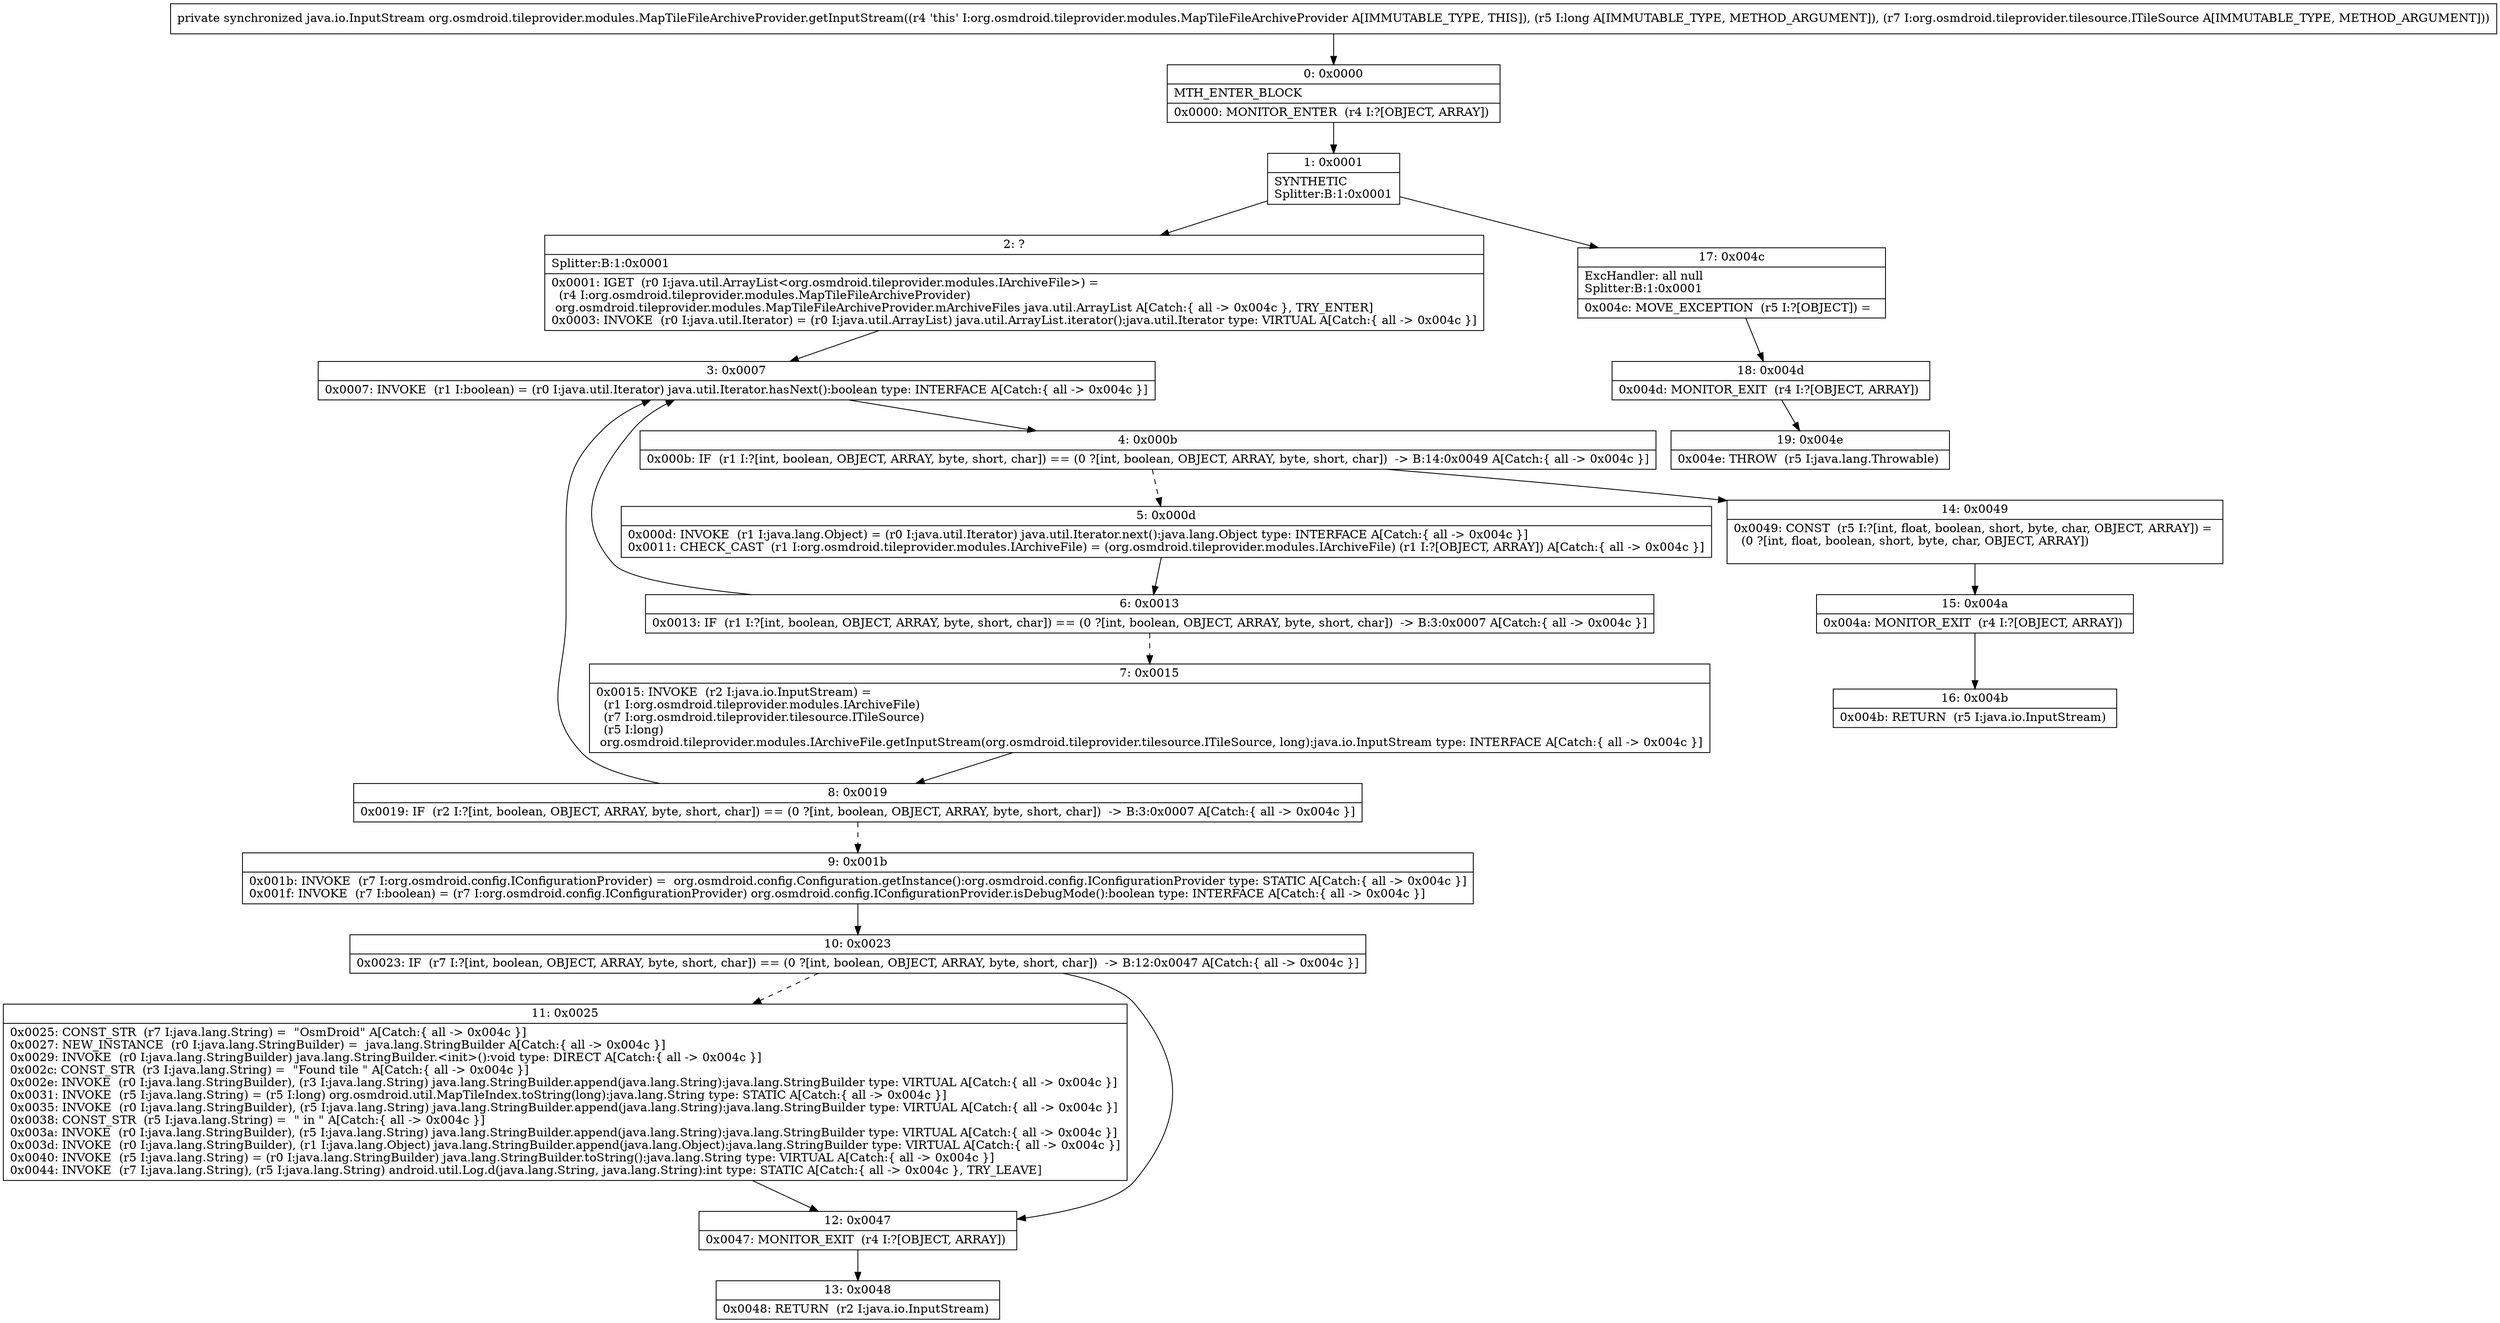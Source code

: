 digraph "CFG fororg.osmdroid.tileprovider.modules.MapTileFileArchiveProvider.getInputStream(JLorg\/osmdroid\/tileprovider\/tilesource\/ITileSource;)Ljava\/io\/InputStream;" {
Node_0 [shape=record,label="{0\:\ 0x0000|MTH_ENTER_BLOCK\l|0x0000: MONITOR_ENTER  (r4 I:?[OBJECT, ARRAY]) \l}"];
Node_1 [shape=record,label="{1\:\ 0x0001|SYNTHETIC\lSplitter:B:1:0x0001\l}"];
Node_2 [shape=record,label="{2\:\ ?|Splitter:B:1:0x0001\l|0x0001: IGET  (r0 I:java.util.ArrayList\<org.osmdroid.tileprovider.modules.IArchiveFile\>) = \l  (r4 I:org.osmdroid.tileprovider.modules.MapTileFileArchiveProvider)\l org.osmdroid.tileprovider.modules.MapTileFileArchiveProvider.mArchiveFiles java.util.ArrayList A[Catch:\{ all \-\> 0x004c \}, TRY_ENTER]\l0x0003: INVOKE  (r0 I:java.util.Iterator) = (r0 I:java.util.ArrayList) java.util.ArrayList.iterator():java.util.Iterator type: VIRTUAL A[Catch:\{ all \-\> 0x004c \}]\l}"];
Node_3 [shape=record,label="{3\:\ 0x0007|0x0007: INVOKE  (r1 I:boolean) = (r0 I:java.util.Iterator) java.util.Iterator.hasNext():boolean type: INTERFACE A[Catch:\{ all \-\> 0x004c \}]\l}"];
Node_4 [shape=record,label="{4\:\ 0x000b|0x000b: IF  (r1 I:?[int, boolean, OBJECT, ARRAY, byte, short, char]) == (0 ?[int, boolean, OBJECT, ARRAY, byte, short, char])  \-\> B:14:0x0049 A[Catch:\{ all \-\> 0x004c \}]\l}"];
Node_5 [shape=record,label="{5\:\ 0x000d|0x000d: INVOKE  (r1 I:java.lang.Object) = (r0 I:java.util.Iterator) java.util.Iterator.next():java.lang.Object type: INTERFACE A[Catch:\{ all \-\> 0x004c \}]\l0x0011: CHECK_CAST  (r1 I:org.osmdroid.tileprovider.modules.IArchiveFile) = (org.osmdroid.tileprovider.modules.IArchiveFile) (r1 I:?[OBJECT, ARRAY]) A[Catch:\{ all \-\> 0x004c \}]\l}"];
Node_6 [shape=record,label="{6\:\ 0x0013|0x0013: IF  (r1 I:?[int, boolean, OBJECT, ARRAY, byte, short, char]) == (0 ?[int, boolean, OBJECT, ARRAY, byte, short, char])  \-\> B:3:0x0007 A[Catch:\{ all \-\> 0x004c \}]\l}"];
Node_7 [shape=record,label="{7\:\ 0x0015|0x0015: INVOKE  (r2 I:java.io.InputStream) = \l  (r1 I:org.osmdroid.tileprovider.modules.IArchiveFile)\l  (r7 I:org.osmdroid.tileprovider.tilesource.ITileSource)\l  (r5 I:long)\l org.osmdroid.tileprovider.modules.IArchiveFile.getInputStream(org.osmdroid.tileprovider.tilesource.ITileSource, long):java.io.InputStream type: INTERFACE A[Catch:\{ all \-\> 0x004c \}]\l}"];
Node_8 [shape=record,label="{8\:\ 0x0019|0x0019: IF  (r2 I:?[int, boolean, OBJECT, ARRAY, byte, short, char]) == (0 ?[int, boolean, OBJECT, ARRAY, byte, short, char])  \-\> B:3:0x0007 A[Catch:\{ all \-\> 0x004c \}]\l}"];
Node_9 [shape=record,label="{9\:\ 0x001b|0x001b: INVOKE  (r7 I:org.osmdroid.config.IConfigurationProvider) =  org.osmdroid.config.Configuration.getInstance():org.osmdroid.config.IConfigurationProvider type: STATIC A[Catch:\{ all \-\> 0x004c \}]\l0x001f: INVOKE  (r7 I:boolean) = (r7 I:org.osmdroid.config.IConfigurationProvider) org.osmdroid.config.IConfigurationProvider.isDebugMode():boolean type: INTERFACE A[Catch:\{ all \-\> 0x004c \}]\l}"];
Node_10 [shape=record,label="{10\:\ 0x0023|0x0023: IF  (r7 I:?[int, boolean, OBJECT, ARRAY, byte, short, char]) == (0 ?[int, boolean, OBJECT, ARRAY, byte, short, char])  \-\> B:12:0x0047 A[Catch:\{ all \-\> 0x004c \}]\l}"];
Node_11 [shape=record,label="{11\:\ 0x0025|0x0025: CONST_STR  (r7 I:java.lang.String) =  \"OsmDroid\" A[Catch:\{ all \-\> 0x004c \}]\l0x0027: NEW_INSTANCE  (r0 I:java.lang.StringBuilder) =  java.lang.StringBuilder A[Catch:\{ all \-\> 0x004c \}]\l0x0029: INVOKE  (r0 I:java.lang.StringBuilder) java.lang.StringBuilder.\<init\>():void type: DIRECT A[Catch:\{ all \-\> 0x004c \}]\l0x002c: CONST_STR  (r3 I:java.lang.String) =  \"Found tile \" A[Catch:\{ all \-\> 0x004c \}]\l0x002e: INVOKE  (r0 I:java.lang.StringBuilder), (r3 I:java.lang.String) java.lang.StringBuilder.append(java.lang.String):java.lang.StringBuilder type: VIRTUAL A[Catch:\{ all \-\> 0x004c \}]\l0x0031: INVOKE  (r5 I:java.lang.String) = (r5 I:long) org.osmdroid.util.MapTileIndex.toString(long):java.lang.String type: STATIC A[Catch:\{ all \-\> 0x004c \}]\l0x0035: INVOKE  (r0 I:java.lang.StringBuilder), (r5 I:java.lang.String) java.lang.StringBuilder.append(java.lang.String):java.lang.StringBuilder type: VIRTUAL A[Catch:\{ all \-\> 0x004c \}]\l0x0038: CONST_STR  (r5 I:java.lang.String) =  \" in \" A[Catch:\{ all \-\> 0x004c \}]\l0x003a: INVOKE  (r0 I:java.lang.StringBuilder), (r5 I:java.lang.String) java.lang.StringBuilder.append(java.lang.String):java.lang.StringBuilder type: VIRTUAL A[Catch:\{ all \-\> 0x004c \}]\l0x003d: INVOKE  (r0 I:java.lang.StringBuilder), (r1 I:java.lang.Object) java.lang.StringBuilder.append(java.lang.Object):java.lang.StringBuilder type: VIRTUAL A[Catch:\{ all \-\> 0x004c \}]\l0x0040: INVOKE  (r5 I:java.lang.String) = (r0 I:java.lang.StringBuilder) java.lang.StringBuilder.toString():java.lang.String type: VIRTUAL A[Catch:\{ all \-\> 0x004c \}]\l0x0044: INVOKE  (r7 I:java.lang.String), (r5 I:java.lang.String) android.util.Log.d(java.lang.String, java.lang.String):int type: STATIC A[Catch:\{ all \-\> 0x004c \}, TRY_LEAVE]\l}"];
Node_12 [shape=record,label="{12\:\ 0x0047|0x0047: MONITOR_EXIT  (r4 I:?[OBJECT, ARRAY]) \l}"];
Node_13 [shape=record,label="{13\:\ 0x0048|0x0048: RETURN  (r2 I:java.io.InputStream) \l}"];
Node_14 [shape=record,label="{14\:\ 0x0049|0x0049: CONST  (r5 I:?[int, float, boolean, short, byte, char, OBJECT, ARRAY]) = \l  (0 ?[int, float, boolean, short, byte, char, OBJECT, ARRAY])\l \l}"];
Node_15 [shape=record,label="{15\:\ 0x004a|0x004a: MONITOR_EXIT  (r4 I:?[OBJECT, ARRAY]) \l}"];
Node_16 [shape=record,label="{16\:\ 0x004b|0x004b: RETURN  (r5 I:java.io.InputStream) \l}"];
Node_17 [shape=record,label="{17\:\ 0x004c|ExcHandler: all null\lSplitter:B:1:0x0001\l|0x004c: MOVE_EXCEPTION  (r5 I:?[OBJECT]) =  \l}"];
Node_18 [shape=record,label="{18\:\ 0x004d|0x004d: MONITOR_EXIT  (r4 I:?[OBJECT, ARRAY]) \l}"];
Node_19 [shape=record,label="{19\:\ 0x004e|0x004e: THROW  (r5 I:java.lang.Throwable) \l}"];
MethodNode[shape=record,label="{private synchronized java.io.InputStream org.osmdroid.tileprovider.modules.MapTileFileArchiveProvider.getInputStream((r4 'this' I:org.osmdroid.tileprovider.modules.MapTileFileArchiveProvider A[IMMUTABLE_TYPE, THIS]), (r5 I:long A[IMMUTABLE_TYPE, METHOD_ARGUMENT]), (r7 I:org.osmdroid.tileprovider.tilesource.ITileSource A[IMMUTABLE_TYPE, METHOD_ARGUMENT])) }"];
MethodNode -> Node_0;
Node_0 -> Node_1;
Node_1 -> Node_2;
Node_1 -> Node_17;
Node_2 -> Node_3;
Node_3 -> Node_4;
Node_4 -> Node_5[style=dashed];
Node_4 -> Node_14;
Node_5 -> Node_6;
Node_6 -> Node_3;
Node_6 -> Node_7[style=dashed];
Node_7 -> Node_8;
Node_8 -> Node_3;
Node_8 -> Node_9[style=dashed];
Node_9 -> Node_10;
Node_10 -> Node_11[style=dashed];
Node_10 -> Node_12;
Node_11 -> Node_12;
Node_12 -> Node_13;
Node_14 -> Node_15;
Node_15 -> Node_16;
Node_17 -> Node_18;
Node_18 -> Node_19;
}

